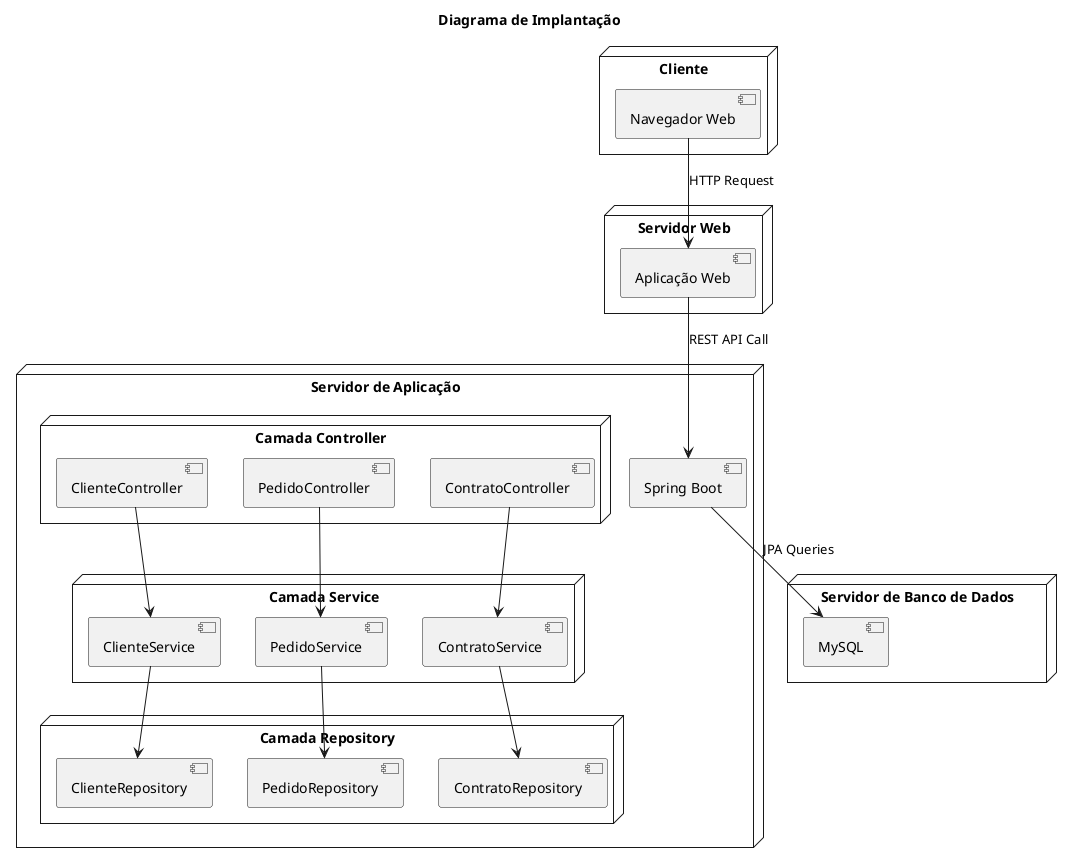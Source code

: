 @startuml
title Diagrama de Implantação

' Definir nós
node "Servidor Web" {
  [Aplicação Web]
}

node "Servidor de Banco de Dados" {
  [MySQL]
}

node "Cliente" {
  [Navegador Web]
}

node "Servidor de Aplicação" {
  [Spring Boot]
  node "Camada Controller" {
    [ClienteController]
    [PedidoController]
    [ContratoController]
  }
  node "Camada Service" {
    [ClienteService]
    [PedidoService]
    [ContratoService]
  }
  node "Camada Repository" {
    [ClienteRepository]
    [PedidoRepository]
    [ContratoRepository]
  }
}

' Definir interações
[Navegador Web] --> [Aplicação Web] : HTTP Request
[Aplicação Web] --> [Spring Boot] : REST API Call
[Spring Boot] --> [MySQL] : JPA Queries
[ClienteController] --> [ClienteService]
[PedidoController] --> [PedidoService]
[ContratoController] --> [ContratoService]
[ClienteService] --> [ClienteRepository]
[PedidoService] --> [PedidoRepository]
[ContratoService] --> [ContratoRepository]

@enduml
